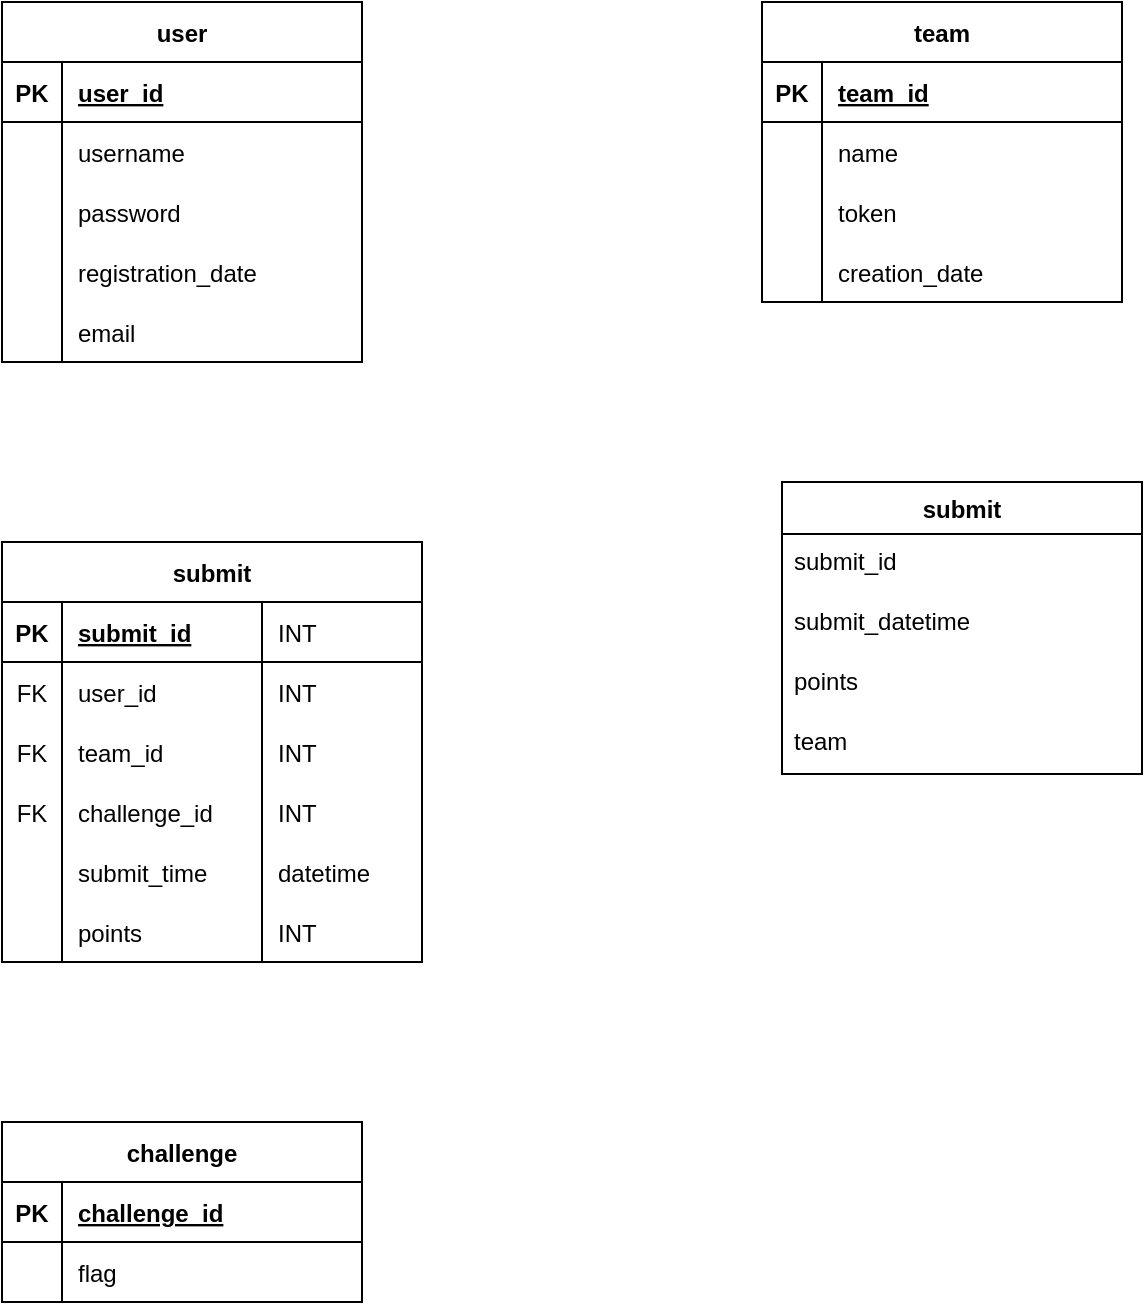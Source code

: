<mxfile version="17.4.4" type="github">
  <diagram id="R2lEEEUBdFMjLlhIrx00" name="Page-1">
    <mxGraphModel dx="1422" dy="755" grid="1" gridSize="10" guides="1" tooltips="1" connect="1" arrows="1" fold="1" page="1" pageScale="1" pageWidth="850" pageHeight="1100" math="0" shadow="0" extFonts="Permanent Marker^https://fonts.googleapis.com/css?family=Permanent+Marker">
      <root>
        <mxCell id="0" />
        <mxCell id="1" parent="0" />
        <mxCell id="q7P-6Obig4FQji7qMEAy-59" value="" style="shape=partialRectangle;collapsible=0;dropTarget=0;pointerEvents=0;fillColor=none;points=[[0,0.5],[1,0.5]];portConstraint=eastwest;top=0;left=0;right=0;bottom=0;container=0;" vertex="1" parent="1">
          <mxGeometry x="110" y="240" width="170" height="30" as="geometry" />
        </mxCell>
        <mxCell id="q7P-6Obig4FQji7qMEAy-60" value="" style="group" vertex="1" connectable="0" parent="1">
          <mxGeometry x="90" y="90" width="180" height="180" as="geometry" />
        </mxCell>
        <mxCell id="q7P-6Obig4FQji7qMEAy-61" value="user" style="shape=table;startSize=30;container=1;collapsible=1;childLayout=tableLayout;fixedRows=1;rowLines=0;fontStyle=1;align=center;resizeLast=1;" vertex="1" parent="q7P-6Obig4FQji7qMEAy-60">
          <mxGeometry width="180" height="180" as="geometry" />
        </mxCell>
        <mxCell id="q7P-6Obig4FQji7qMEAy-62" value="" style="shape=partialRectangle;collapsible=0;dropTarget=0;pointerEvents=0;fillColor=none;points=[[0,0.5],[1,0.5]];portConstraint=eastwest;top=0;left=0;right=0;bottom=1;" vertex="1" parent="q7P-6Obig4FQji7qMEAy-61">
          <mxGeometry y="30" width="180" height="30" as="geometry" />
        </mxCell>
        <mxCell id="q7P-6Obig4FQji7qMEAy-63" value="PK" style="shape=partialRectangle;overflow=hidden;connectable=0;fillColor=none;top=0;left=0;bottom=0;right=0;fontStyle=1;" vertex="1" parent="q7P-6Obig4FQji7qMEAy-62">
          <mxGeometry width="30" height="30" as="geometry">
            <mxRectangle width="30" height="30" as="alternateBounds" />
          </mxGeometry>
        </mxCell>
        <mxCell id="q7P-6Obig4FQji7qMEAy-64" value="user_id" style="shape=partialRectangle;overflow=hidden;connectable=0;fillColor=none;top=0;left=0;bottom=0;right=0;align=left;spacingLeft=6;fontStyle=5;" vertex="1" parent="q7P-6Obig4FQji7qMEAy-62">
          <mxGeometry x="30" width="150" height="30" as="geometry">
            <mxRectangle width="150" height="30" as="alternateBounds" />
          </mxGeometry>
        </mxCell>
        <mxCell id="q7P-6Obig4FQji7qMEAy-65" value="" style="shape=partialRectangle;collapsible=0;dropTarget=0;pointerEvents=0;fillColor=none;points=[[0,0.5],[1,0.5]];portConstraint=eastwest;top=0;left=0;right=0;bottom=0;" vertex="1" parent="q7P-6Obig4FQji7qMEAy-61">
          <mxGeometry y="60" width="180" height="30" as="geometry" />
        </mxCell>
        <mxCell id="q7P-6Obig4FQji7qMEAy-66" value="" style="shape=partialRectangle;overflow=hidden;connectable=0;fillColor=none;top=0;left=0;bottom=0;right=1;" vertex="1" parent="q7P-6Obig4FQji7qMEAy-65">
          <mxGeometry width="30" height="30" as="geometry">
            <mxRectangle width="30" height="30" as="alternateBounds" />
          </mxGeometry>
        </mxCell>
        <mxCell id="q7P-6Obig4FQji7qMEAy-67" value="username" style="shape=partialRectangle;overflow=hidden;connectable=0;fillColor=none;top=0;left=0;bottom=0;right=0;align=left;spacingLeft=6;" vertex="1" parent="q7P-6Obig4FQji7qMEAy-65">
          <mxGeometry x="30" width="150" height="30" as="geometry">
            <mxRectangle width="150" height="30" as="alternateBounds" />
          </mxGeometry>
        </mxCell>
        <mxCell id="q7P-6Obig4FQji7qMEAy-68" value="" style="group" vertex="1" connectable="0" parent="q7P-6Obig4FQji7qMEAy-60">
          <mxGeometry y="150" width="180" height="30" as="geometry" />
        </mxCell>
        <mxCell id="q7P-6Obig4FQji7qMEAy-69" value="" style="shape=partialRectangle;overflow=hidden;connectable=0;fillColor=none;top=0;left=0;bottom=0;right=1;" vertex="1" parent="q7P-6Obig4FQji7qMEAy-68">
          <mxGeometry width="30" height="30" as="geometry">
            <mxRectangle width="30" height="30" as="alternateBounds" />
          </mxGeometry>
        </mxCell>
        <mxCell id="q7P-6Obig4FQji7qMEAy-70" value="email" style="shape=partialRectangle;overflow=hidden;connectable=0;fillColor=none;top=0;left=0;bottom=0;right=0;align=left;spacingLeft=6;" vertex="1" parent="q7P-6Obig4FQji7qMEAy-68">
          <mxGeometry x="30" width="150" height="30" as="geometry">
            <mxRectangle width="220" height="30" as="alternateBounds" />
          </mxGeometry>
        </mxCell>
        <mxCell id="q7P-6Obig4FQji7qMEAy-71" value="" style="group" vertex="1" connectable="0" parent="q7P-6Obig4FQji7qMEAy-60">
          <mxGeometry y="120" width="180" height="30" as="geometry" />
        </mxCell>
        <mxCell id="q7P-6Obig4FQji7qMEAy-72" value="" style="shape=partialRectangle;collapsible=0;dropTarget=0;pointerEvents=0;fillColor=none;points=[[0,0.5],[1,0.5]];portConstraint=eastwest;top=0;left=0;right=0;bottom=0;container=0;" vertex="1" parent="q7P-6Obig4FQji7qMEAy-71">
          <mxGeometry width="180" height="30" as="geometry" />
        </mxCell>
        <mxCell id="q7P-6Obig4FQji7qMEAy-73" value="" style="shape=partialRectangle;overflow=hidden;connectable=0;fillColor=none;top=0;left=0;bottom=0;right=1;" vertex="1" parent="q7P-6Obig4FQji7qMEAy-71">
          <mxGeometry width="30" height="30" as="geometry">
            <mxRectangle width="30" height="30" as="alternateBounds" />
          </mxGeometry>
        </mxCell>
        <mxCell id="q7P-6Obig4FQji7qMEAy-74" value="registration_date" style="shape=partialRectangle;overflow=hidden;connectable=0;fillColor=none;top=0;left=0;bottom=0;right=0;align=left;spacingLeft=6;" vertex="1" parent="q7P-6Obig4FQji7qMEAy-71">
          <mxGeometry x="30" width="150" height="30" as="geometry">
            <mxRectangle width="220" height="30" as="alternateBounds" />
          </mxGeometry>
        </mxCell>
        <mxCell id="q7P-6Obig4FQji7qMEAy-75" value="" style="group" vertex="1" connectable="0" parent="q7P-6Obig4FQji7qMEAy-60">
          <mxGeometry y="90" width="180" height="30" as="geometry" />
        </mxCell>
        <mxCell id="q7P-6Obig4FQji7qMEAy-76" value="" style="shape=partialRectangle;collapsible=0;dropTarget=0;pointerEvents=0;fillColor=none;points=[[0,0.5],[1,0.5]];portConstraint=eastwest;top=0;left=0;right=0;bottom=0;container=0;" vertex="1" parent="q7P-6Obig4FQji7qMEAy-75">
          <mxGeometry width="180" height="30" as="geometry" />
        </mxCell>
        <mxCell id="q7P-6Obig4FQji7qMEAy-77" value="" style="shape=partialRectangle;overflow=hidden;connectable=0;fillColor=none;top=0;left=0;bottom=0;right=1;" vertex="1" parent="q7P-6Obig4FQji7qMEAy-75">
          <mxGeometry width="30" height="30" as="geometry">
            <mxRectangle width="30" height="30" as="alternateBounds" />
          </mxGeometry>
        </mxCell>
        <mxCell id="q7P-6Obig4FQji7qMEAy-78" value="password" style="shape=partialRectangle;overflow=hidden;connectable=0;fillColor=none;top=0;left=0;bottom=0;right=0;align=left;spacingLeft=6;" vertex="1" parent="q7P-6Obig4FQji7qMEAy-75">
          <mxGeometry x="30" width="150" height="30" as="geometry">
            <mxRectangle width="220" height="30" as="alternateBounds" />
          </mxGeometry>
        </mxCell>
        <mxCell id="q7P-6Obig4FQji7qMEAy-79" value="" style="group" vertex="1" connectable="0" parent="1">
          <mxGeometry x="470" y="90" width="180" height="150" as="geometry" />
        </mxCell>
        <mxCell id="q7P-6Obig4FQji7qMEAy-80" value="team" style="shape=table;startSize=30;container=1;collapsible=1;childLayout=tableLayout;fixedRows=1;rowLines=0;fontStyle=1;align=center;resizeLast=1;" vertex="1" parent="q7P-6Obig4FQji7qMEAy-79">
          <mxGeometry width="180" height="150" as="geometry" />
        </mxCell>
        <mxCell id="q7P-6Obig4FQji7qMEAy-81" value="" style="shape=partialRectangle;collapsible=0;dropTarget=0;pointerEvents=0;fillColor=none;points=[[0,0.5],[1,0.5]];portConstraint=eastwest;top=0;left=0;right=0;bottom=1;" vertex="1" parent="q7P-6Obig4FQji7qMEAy-80">
          <mxGeometry y="30" width="180" height="30" as="geometry" />
        </mxCell>
        <mxCell id="q7P-6Obig4FQji7qMEAy-82" value="PK" style="shape=partialRectangle;overflow=hidden;connectable=0;fillColor=none;top=0;left=0;bottom=0;right=0;fontStyle=1;" vertex="1" parent="q7P-6Obig4FQji7qMEAy-81">
          <mxGeometry width="30" height="30" as="geometry">
            <mxRectangle width="30" height="30" as="alternateBounds" />
          </mxGeometry>
        </mxCell>
        <mxCell id="q7P-6Obig4FQji7qMEAy-83" value="team_id" style="shape=partialRectangle;overflow=hidden;connectable=0;fillColor=none;top=0;left=0;bottom=0;right=0;align=left;spacingLeft=6;fontStyle=5;" vertex="1" parent="q7P-6Obig4FQji7qMEAy-81">
          <mxGeometry x="30" width="150" height="30" as="geometry">
            <mxRectangle width="150" height="30" as="alternateBounds" />
          </mxGeometry>
        </mxCell>
        <mxCell id="q7P-6Obig4FQji7qMEAy-84" value="" style="shape=partialRectangle;collapsible=0;dropTarget=0;pointerEvents=0;fillColor=none;points=[[0,0.5],[1,0.5]];portConstraint=eastwest;top=0;left=0;right=0;bottom=0;" vertex="1" parent="q7P-6Obig4FQji7qMEAy-80">
          <mxGeometry y="60" width="180" height="30" as="geometry" />
        </mxCell>
        <mxCell id="q7P-6Obig4FQji7qMEAy-85" value="" style="shape=partialRectangle;overflow=hidden;connectable=0;fillColor=none;top=0;left=0;bottom=0;right=1;" vertex="1" parent="q7P-6Obig4FQji7qMEAy-84">
          <mxGeometry width="30" height="30" as="geometry">
            <mxRectangle width="30" height="30" as="alternateBounds" />
          </mxGeometry>
        </mxCell>
        <mxCell id="q7P-6Obig4FQji7qMEAy-86" value="name" style="shape=partialRectangle;overflow=hidden;connectable=0;fillColor=none;top=0;left=0;bottom=0;right=0;align=left;spacingLeft=6;" vertex="1" parent="q7P-6Obig4FQji7qMEAy-84">
          <mxGeometry x="30" width="150" height="30" as="geometry">
            <mxRectangle width="150" height="30" as="alternateBounds" />
          </mxGeometry>
        </mxCell>
        <mxCell id="q7P-6Obig4FQji7qMEAy-87" value="" style="group" vertex="1" connectable="0" parent="q7P-6Obig4FQji7qMEAy-79">
          <mxGeometry y="120" width="180" height="30" as="geometry" />
        </mxCell>
        <mxCell id="q7P-6Obig4FQji7qMEAy-88" value="" style="shape=partialRectangle;collapsible=0;dropTarget=0;pointerEvents=0;fillColor=none;points=[[0,0.5],[1,0.5]];portConstraint=eastwest;top=0;left=0;right=0;bottom=0;container=0;" vertex="1" parent="q7P-6Obig4FQji7qMEAy-87">
          <mxGeometry width="180" height="30" as="geometry" />
        </mxCell>
        <mxCell id="q7P-6Obig4FQji7qMEAy-89" value="" style="shape=partialRectangle;overflow=hidden;connectable=0;fillColor=none;top=0;left=0;bottom=0;right=1;" vertex="1" parent="q7P-6Obig4FQji7qMEAy-87">
          <mxGeometry width="30" height="30" as="geometry">
            <mxRectangle width="30" height="30" as="alternateBounds" />
          </mxGeometry>
        </mxCell>
        <mxCell id="q7P-6Obig4FQji7qMEAy-90" value="creation_date" style="shape=partialRectangle;overflow=hidden;connectable=0;fillColor=none;top=0;left=0;bottom=0;right=0;align=left;spacingLeft=6;" vertex="1" parent="q7P-6Obig4FQji7qMEAy-87">
          <mxGeometry x="30" width="150" height="30" as="geometry">
            <mxRectangle width="220" height="30" as="alternateBounds" />
          </mxGeometry>
        </mxCell>
        <mxCell id="q7P-6Obig4FQji7qMEAy-91" value="" style="group" vertex="1" connectable="0" parent="q7P-6Obig4FQji7qMEAy-79">
          <mxGeometry y="90" width="180" height="30" as="geometry" />
        </mxCell>
        <mxCell id="q7P-6Obig4FQji7qMEAy-92" value="" style="shape=partialRectangle;collapsible=0;dropTarget=0;pointerEvents=0;fillColor=none;points=[[0,0.5],[1,0.5]];portConstraint=eastwest;top=0;left=0;right=0;bottom=0;container=0;" vertex="1" parent="q7P-6Obig4FQji7qMEAy-91">
          <mxGeometry width="180" height="30" as="geometry" />
        </mxCell>
        <mxCell id="q7P-6Obig4FQji7qMEAy-93" value="" style="shape=partialRectangle;overflow=hidden;connectable=0;fillColor=none;top=0;left=0;bottom=0;right=1;" vertex="1" parent="q7P-6Obig4FQji7qMEAy-91">
          <mxGeometry width="30" height="30" as="geometry">
            <mxRectangle width="30" height="30" as="alternateBounds" />
          </mxGeometry>
        </mxCell>
        <mxCell id="q7P-6Obig4FQji7qMEAy-94" value="token" style="shape=partialRectangle;overflow=hidden;connectable=0;fillColor=none;top=0;left=0;bottom=0;right=0;align=left;spacingLeft=6;" vertex="1" parent="q7P-6Obig4FQji7qMEAy-91">
          <mxGeometry x="30" width="150" height="30" as="geometry">
            <mxRectangle width="220" height="30" as="alternateBounds" />
          </mxGeometry>
        </mxCell>
        <mxCell id="q7P-6Obig4FQji7qMEAy-95" value="challenge" style="shape=table;startSize=30;container=1;collapsible=1;childLayout=tableLayout;fixedRows=1;rowLines=0;fontStyle=1;align=center;resizeLast=1;" vertex="1" parent="1">
          <mxGeometry x="90" y="650" width="180" height="90" as="geometry" />
        </mxCell>
        <mxCell id="q7P-6Obig4FQji7qMEAy-96" value="" style="shape=partialRectangle;collapsible=0;dropTarget=0;pointerEvents=0;fillColor=none;points=[[0,0.5],[1,0.5]];portConstraint=eastwest;top=0;left=0;right=0;bottom=1;" vertex="1" parent="q7P-6Obig4FQji7qMEAy-95">
          <mxGeometry y="30" width="180" height="30" as="geometry" />
        </mxCell>
        <mxCell id="q7P-6Obig4FQji7qMEAy-97" value="PK" style="shape=partialRectangle;overflow=hidden;connectable=0;fillColor=none;top=0;left=0;bottom=0;right=0;fontStyle=1;" vertex="1" parent="q7P-6Obig4FQji7qMEAy-96">
          <mxGeometry width="30" height="30" as="geometry">
            <mxRectangle width="30" height="30" as="alternateBounds" />
          </mxGeometry>
        </mxCell>
        <mxCell id="q7P-6Obig4FQji7qMEAy-98" value="challenge_id" style="shape=partialRectangle;overflow=hidden;connectable=0;fillColor=none;top=0;left=0;bottom=0;right=0;align=left;spacingLeft=6;fontStyle=5;" vertex="1" parent="q7P-6Obig4FQji7qMEAy-96">
          <mxGeometry x="30" width="150" height="30" as="geometry">
            <mxRectangle width="150" height="30" as="alternateBounds" />
          </mxGeometry>
        </mxCell>
        <mxCell id="q7P-6Obig4FQji7qMEAy-99" value="" style="shape=partialRectangle;collapsible=0;dropTarget=0;pointerEvents=0;fillColor=none;points=[[0,0.5],[1,0.5]];portConstraint=eastwest;top=0;left=0;right=0;bottom=0;" vertex="1" parent="q7P-6Obig4FQji7qMEAy-95">
          <mxGeometry y="60" width="180" height="30" as="geometry" />
        </mxCell>
        <mxCell id="q7P-6Obig4FQji7qMEAy-100" value="" style="shape=partialRectangle;overflow=hidden;connectable=0;fillColor=none;top=0;left=0;bottom=0;right=1;" vertex="1" parent="q7P-6Obig4FQji7qMEAy-99">
          <mxGeometry width="30" height="30" as="geometry">
            <mxRectangle width="30" height="30" as="alternateBounds" />
          </mxGeometry>
        </mxCell>
        <mxCell id="q7P-6Obig4FQji7qMEAy-101" value="flag" style="shape=partialRectangle;overflow=hidden;connectable=0;fillColor=none;top=0;left=0;bottom=0;right=0;align=left;spacingLeft=6;" vertex="1" parent="q7P-6Obig4FQji7qMEAy-99">
          <mxGeometry x="30" width="150" height="30" as="geometry">
            <mxRectangle width="150" height="30" as="alternateBounds" />
          </mxGeometry>
        </mxCell>
        <mxCell id="q7P-6Obig4FQji7qMEAy-113" value="" style="shape=partialRectangle;collapsible=0;dropTarget=0;pointerEvents=0;fillColor=none;points=[[0,0.5],[1,0.5]];portConstraint=eastwest;top=0;left=0;right=0;bottom=0;container=0;" vertex="1" parent="1">
          <mxGeometry x="110" y="435" width="170" height="30" as="geometry" />
        </mxCell>
        <mxCell id="q7P-6Obig4FQji7qMEAy-134" value="submit" style="swimlane;fontStyle=1;childLayout=stackLayout;horizontal=1;startSize=26;horizontalStack=0;resizeParent=1;resizeParentMax=0;resizeLast=0;collapsible=1;marginBottom=0;align=center;fontSize=12;" vertex="1" parent="1">
          <mxGeometry x="480" y="330" width="180" height="146" as="geometry" />
        </mxCell>
        <mxCell id="q7P-6Obig4FQji7qMEAy-135" value="submit_id" style="text;strokeColor=none;fillColor=none;spacingLeft=4;spacingRight=4;overflow=hidden;rotatable=0;points=[[0,0.5],[1,0.5]];portConstraint=eastwest;fontSize=12;" vertex="1" parent="q7P-6Obig4FQji7qMEAy-134">
          <mxGeometry y="26" width="180" height="30" as="geometry" />
        </mxCell>
        <mxCell id="q7P-6Obig4FQji7qMEAy-136" value="submit_datetime" style="text;strokeColor=none;fillColor=none;spacingLeft=4;spacingRight=4;overflow=hidden;rotatable=0;points=[[0,0.5],[1,0.5]];portConstraint=eastwest;fontSize=12;" vertex="1" parent="q7P-6Obig4FQji7qMEAy-134">
          <mxGeometry y="56" width="180" height="30" as="geometry" />
        </mxCell>
        <mxCell id="q7P-6Obig4FQji7qMEAy-137" value="points" style="text;strokeColor=none;fillColor=none;spacingLeft=4;spacingRight=4;overflow=hidden;rotatable=0;points=[[0,0.5],[1,0.5]];portConstraint=eastwest;fontSize=12;imageAspect=1;" vertex="1" parent="q7P-6Obig4FQji7qMEAy-134">
          <mxGeometry y="86" width="180" height="30" as="geometry" />
        </mxCell>
        <mxCell id="q7P-6Obig4FQji7qMEAy-138" value="team" style="text;strokeColor=none;fillColor=none;spacingLeft=4;spacingRight=4;overflow=hidden;rotatable=0;points=[[0,0.5],[1,0.5]];portConstraint=eastwest;fontSize=12;" vertex="1" parent="q7P-6Obig4FQji7qMEAy-134">
          <mxGeometry y="116" width="180" height="30" as="geometry" />
        </mxCell>
        <mxCell id="q7P-6Obig4FQji7qMEAy-115" value="submit" style="shape=table;startSize=30;container=1;collapsible=1;childLayout=tableLayout;fixedRows=1;rowLines=0;fontStyle=1;align=center;resizeLast=1;" vertex="1" parent="1">
          <mxGeometry x="90" y="360" width="210" height="210" as="geometry" />
        </mxCell>
        <mxCell id="q7P-6Obig4FQji7qMEAy-116" value="" style="shape=partialRectangle;collapsible=0;dropTarget=0;pointerEvents=0;fillColor=none;points=[[0,0.5],[1,0.5]];portConstraint=eastwest;top=0;left=0;right=0;bottom=1;" vertex="1" parent="q7P-6Obig4FQji7qMEAy-115">
          <mxGeometry y="30" width="210" height="30" as="geometry" />
        </mxCell>
        <mxCell id="q7P-6Obig4FQji7qMEAy-117" value="PK" style="shape=partialRectangle;overflow=hidden;connectable=0;fillColor=none;top=0;left=0;bottom=0;right=0;fontStyle=1;" vertex="1" parent="q7P-6Obig4FQji7qMEAy-116">
          <mxGeometry width="30" height="30" as="geometry">
            <mxRectangle width="30" height="30" as="alternateBounds" />
          </mxGeometry>
        </mxCell>
        <mxCell id="q7P-6Obig4FQji7qMEAy-118" value="submit_id" style="shape=partialRectangle;overflow=hidden;connectable=0;fillColor=none;top=0;left=0;bottom=0;right=0;align=left;spacingLeft=6;fontStyle=5;" vertex="1" parent="q7P-6Obig4FQji7qMEAy-116">
          <mxGeometry x="30" width="180" height="30" as="geometry">
            <mxRectangle width="180" height="30" as="alternateBounds" />
          </mxGeometry>
        </mxCell>
        <mxCell id="q7P-6Obig4FQji7qMEAy-119" value="" style="shape=partialRectangle;collapsible=0;dropTarget=0;pointerEvents=0;fillColor=none;points=[[0,0.5],[1,0.5]];portConstraint=eastwest;top=0;left=0;right=0;bottom=0;" vertex="1" parent="q7P-6Obig4FQji7qMEAy-115">
          <mxGeometry y="60" width="210" height="30" as="geometry" />
        </mxCell>
        <mxCell id="q7P-6Obig4FQji7qMEAy-120" value="FK" style="shape=partialRectangle;overflow=hidden;connectable=0;fillColor=none;top=0;left=0;bottom=0;right=1;" vertex="1" parent="q7P-6Obig4FQji7qMEAy-119">
          <mxGeometry width="30" height="30" as="geometry">
            <mxRectangle width="30" height="30" as="alternateBounds" />
          </mxGeometry>
        </mxCell>
        <mxCell id="q7P-6Obig4FQji7qMEAy-121" value="user_id" style="shape=partialRectangle;overflow=hidden;connectable=0;fillColor=none;top=0;left=0;bottom=0;right=0;align=left;spacingLeft=6;" vertex="1" parent="q7P-6Obig4FQji7qMEAy-119">
          <mxGeometry x="30" width="180" height="30" as="geometry">
            <mxRectangle width="180" height="30" as="alternateBounds" />
          </mxGeometry>
        </mxCell>
        <mxCell id="q7P-6Obig4FQji7qMEAy-152" value="" style="group" vertex="1" connectable="0" parent="1">
          <mxGeometry x="90" y="540" width="130" height="30" as="geometry" />
        </mxCell>
        <mxCell id="q7P-6Obig4FQji7qMEAy-123" value="" style="shape=partialRectangle;overflow=hidden;connectable=0;fillColor=none;top=0;left=0;bottom=0;right=1;" vertex="1" parent="q7P-6Obig4FQji7qMEAy-152">
          <mxGeometry width="30" height="30" as="geometry">
            <mxRectangle width="30" height="30" as="alternateBounds" />
          </mxGeometry>
        </mxCell>
        <mxCell id="q7P-6Obig4FQji7qMEAy-124" value="points" style="shape=partialRectangle;overflow=hidden;connectable=0;fillColor=none;top=0;left=0;bottom=0;right=0;align=left;spacingLeft=6;" vertex="1" parent="q7P-6Obig4FQji7qMEAy-152">
          <mxGeometry x="30" width="100" height="30" as="geometry">
            <mxRectangle width="220" height="30" as="alternateBounds" />
          </mxGeometry>
        </mxCell>
        <mxCell id="q7P-6Obig4FQji7qMEAy-130" value="" style="shape=partialRectangle;collapsible=0;dropTarget=0;pointerEvents=0;fillColor=none;points=[[0,0.5],[1,0.5]];portConstraint=eastwest;top=0;left=0;right=0;bottom=0;container=0;" vertex="1" parent="1">
          <mxGeometry x="90" y="450" width="130" height="30" as="geometry" />
        </mxCell>
        <mxCell id="q7P-6Obig4FQji7qMEAy-126" value="" style="shape=partialRectangle;collapsible=0;dropTarget=0;pointerEvents=0;fillColor=none;points=[[0,0.5],[1,0.5]];portConstraint=eastwest;top=0;left=0;right=0;bottom=0;container=0;" vertex="1" parent="1">
          <mxGeometry x="90" y="480" width="130" height="30" as="geometry" />
        </mxCell>
        <mxCell id="q7P-6Obig4FQji7qMEAy-179" value="INT" style="shape=partialRectangle;overflow=hidden;connectable=0;fillColor=none;top=0;left=1;bottom=0;right=0;align=left;spacingLeft=6;" vertex="1" parent="1">
          <mxGeometry x="220" y="540" width="80" height="30" as="geometry">
            <mxRectangle width="220" height="30" as="alternateBounds" />
          </mxGeometry>
        </mxCell>
        <mxCell id="q7P-6Obig4FQji7qMEAy-181" value="INT" style="shape=partialRectangle;overflow=hidden;connectable=0;fillColor=none;top=0;left=1;bottom=0;right=0;align=left;spacingLeft=6;" vertex="1" parent="1">
          <mxGeometry x="220" y="420" width="80" height="30" as="geometry">
            <mxRectangle width="220" height="30" as="alternateBounds" />
          </mxGeometry>
        </mxCell>
        <mxCell id="q7P-6Obig4FQji7qMEAy-182" value="INT" style="shape=partialRectangle;overflow=hidden;connectable=0;fillColor=none;top=0;left=1;bottom=0;right=0;align=left;spacingLeft=6;" vertex="1" parent="1">
          <mxGeometry x="220" y="390" width="80" height="30" as="geometry">
            <mxRectangle width="220" height="30" as="alternateBounds" />
          </mxGeometry>
        </mxCell>
        <mxCell id="q7P-6Obig4FQji7qMEAy-183" value="" style="group" vertex="1" connectable="0" parent="1">
          <mxGeometry x="90" y="510" width="210" height="30" as="geometry" />
        </mxCell>
        <mxCell id="q7P-6Obig4FQji7qMEAy-127" value="" style="shape=partialRectangle;overflow=hidden;connectable=0;fillColor=none;top=0;left=0;bottom=0;right=1;" vertex="1" parent="q7P-6Obig4FQji7qMEAy-183">
          <mxGeometry width="30" height="30" as="geometry">
            <mxRectangle width="30" height="30" as="alternateBounds" />
          </mxGeometry>
        </mxCell>
        <mxCell id="q7P-6Obig4FQji7qMEAy-128" value="submit_time" style="shape=partialRectangle;overflow=hidden;connectable=0;fillColor=none;top=0;left=0;bottom=0;right=0;align=left;spacingLeft=6;" vertex="1" parent="q7P-6Obig4FQji7qMEAy-183">
          <mxGeometry x="30" width="100" height="30" as="geometry">
            <mxRectangle width="220" height="30" as="alternateBounds" />
          </mxGeometry>
        </mxCell>
        <mxCell id="q7P-6Obig4FQji7qMEAy-178" value="datetime" style="shape=partialRectangle;overflow=hidden;connectable=0;fillColor=none;top=0;left=1;bottom=0;right=0;align=left;spacingLeft=6;" vertex="1" parent="q7P-6Obig4FQji7qMEAy-183">
          <mxGeometry x="130" width="80" height="30" as="geometry">
            <mxRectangle width="220" height="30" as="alternateBounds" />
          </mxGeometry>
        </mxCell>
        <mxCell id="q7P-6Obig4FQji7qMEAy-186" value="" style="group" vertex="1" connectable="0" parent="1">
          <mxGeometry x="90" y="450" width="210" height="30" as="geometry" />
        </mxCell>
        <mxCell id="q7P-6Obig4FQji7qMEAy-153" value="" style="group" vertex="1" connectable="0" parent="q7P-6Obig4FQji7qMEAy-186">
          <mxGeometry width="130" height="30" as="geometry" />
        </mxCell>
        <mxCell id="q7P-6Obig4FQji7qMEAy-147" value="FK" style="shape=partialRectangle;overflow=hidden;connectable=0;fillColor=none;top=0;left=0;bottom=0;right=1;" vertex="1" parent="q7P-6Obig4FQji7qMEAy-153">
          <mxGeometry width="30" height="30" as="geometry">
            <mxRectangle width="30" height="30" as="alternateBounds" />
          </mxGeometry>
        </mxCell>
        <mxCell id="q7P-6Obig4FQji7qMEAy-148" value="team_id" style="shape=partialRectangle;overflow=hidden;connectable=0;fillColor=none;top=0;left=0;bottom=0;right=0;align=left;spacingLeft=6;" vertex="1" parent="q7P-6Obig4FQji7qMEAy-153">
          <mxGeometry x="30" width="100" height="30" as="geometry">
            <mxRectangle width="220" height="30" as="alternateBounds" />
          </mxGeometry>
        </mxCell>
        <mxCell id="q7P-6Obig4FQji7qMEAy-180" value="INT" style="shape=partialRectangle;overflow=hidden;connectable=0;fillColor=none;top=0;left=1;bottom=0;right=0;align=left;spacingLeft=6;" vertex="1" parent="q7P-6Obig4FQji7qMEAy-186">
          <mxGeometry x="130" width="80" height="30" as="geometry">
            <mxRectangle width="220" height="30" as="alternateBounds" />
          </mxGeometry>
        </mxCell>
        <mxCell id="q7P-6Obig4FQji7qMEAy-187" value="" style="group" vertex="1" connectable="0" parent="1">
          <mxGeometry x="90" y="480" width="210" height="30" as="geometry" />
        </mxCell>
        <mxCell id="q7P-6Obig4FQji7qMEAy-131" value="FK" style="shape=partialRectangle;overflow=hidden;connectable=0;fillColor=none;top=0;left=0;bottom=0;right=1;" vertex="1" parent="q7P-6Obig4FQji7qMEAy-187">
          <mxGeometry width="30" height="30" as="geometry">
            <mxRectangle width="30" height="30" as="alternateBounds" />
          </mxGeometry>
        </mxCell>
        <mxCell id="q7P-6Obig4FQji7qMEAy-132" value="challenge_id" style="shape=partialRectangle;overflow=hidden;connectable=0;fillColor=none;top=0;left=0;bottom=0;right=0;align=left;spacingLeft=6;" vertex="1" parent="q7P-6Obig4FQji7qMEAy-187">
          <mxGeometry x="30" width="100" height="30" as="geometry">
            <mxRectangle width="220" height="30" as="alternateBounds" />
          </mxGeometry>
        </mxCell>
        <mxCell id="q7P-6Obig4FQji7qMEAy-173" value="INT" style="shape=partialRectangle;overflow=hidden;connectable=0;fillColor=none;top=0;left=1;bottom=0;right=0;align=left;spacingLeft=6;" vertex="1" parent="q7P-6Obig4FQji7qMEAy-187">
          <mxGeometry x="130" width="80" height="30" as="geometry">
            <mxRectangle width="220" height="30" as="alternateBounds" />
          </mxGeometry>
        </mxCell>
      </root>
    </mxGraphModel>
  </diagram>
</mxfile>
